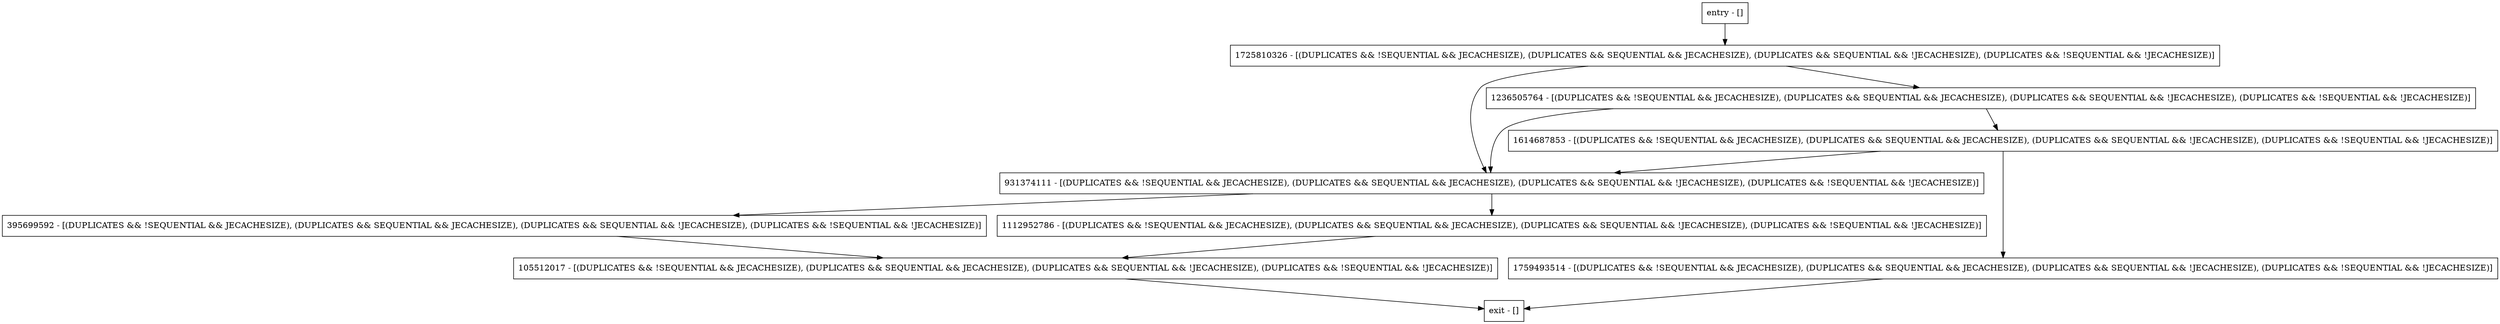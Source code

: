 digraph isBINDelta {
node [shape=record];
105512017 [label="105512017 - [(DUPLICATES && !SEQUENTIAL && JECACHESIZE), (DUPLICATES && SEQUENTIAL && JECACHESIZE), (DUPLICATES && SEQUENTIAL && !JECACHESIZE), (DUPLICATES && !SEQUENTIAL && !JECACHESIZE)]"];
entry [label="entry - []"];
exit [label="exit - []"];
395699592 [label="395699592 - [(DUPLICATES && !SEQUENTIAL && JECACHESIZE), (DUPLICATES && SEQUENTIAL && JECACHESIZE), (DUPLICATES && SEQUENTIAL && !JECACHESIZE), (DUPLICATES && !SEQUENTIAL && !JECACHESIZE)]"];
931374111 [label="931374111 - [(DUPLICATES && !SEQUENTIAL && JECACHESIZE), (DUPLICATES && SEQUENTIAL && JECACHESIZE), (DUPLICATES && SEQUENTIAL && !JECACHESIZE), (DUPLICATES && !SEQUENTIAL && !JECACHESIZE)]"];
1725810326 [label="1725810326 - [(DUPLICATES && !SEQUENTIAL && JECACHESIZE), (DUPLICATES && SEQUENTIAL && JECACHESIZE), (DUPLICATES && SEQUENTIAL && !JECACHESIZE), (DUPLICATES && !SEQUENTIAL && !JECACHESIZE)]"];
1236505764 [label="1236505764 - [(DUPLICATES && !SEQUENTIAL && JECACHESIZE), (DUPLICATES && SEQUENTIAL && JECACHESIZE), (DUPLICATES && SEQUENTIAL && !JECACHESIZE), (DUPLICATES && !SEQUENTIAL && !JECACHESIZE)]"];
1614687853 [label="1614687853 - [(DUPLICATES && !SEQUENTIAL && JECACHESIZE), (DUPLICATES && SEQUENTIAL && JECACHESIZE), (DUPLICATES && SEQUENTIAL && !JECACHESIZE), (DUPLICATES && !SEQUENTIAL && !JECACHESIZE)]"];
1759493514 [label="1759493514 - [(DUPLICATES && !SEQUENTIAL && JECACHESIZE), (DUPLICATES && SEQUENTIAL && JECACHESIZE), (DUPLICATES && SEQUENTIAL && !JECACHESIZE), (DUPLICATES && !SEQUENTIAL && !JECACHESIZE)]"];
1112952786 [label="1112952786 - [(DUPLICATES && !SEQUENTIAL && JECACHESIZE), (DUPLICATES && SEQUENTIAL && JECACHESIZE), (DUPLICATES && SEQUENTIAL && !JECACHESIZE), (DUPLICATES && !SEQUENTIAL && !JECACHESIZE)]"];
entry;
exit;
105512017 -> exit;
entry -> 1725810326;
395699592 -> 105512017;
931374111 -> 395699592;
931374111 -> 1112952786;
1725810326 -> 931374111;
1725810326 -> 1236505764;
1236505764 -> 931374111;
1236505764 -> 1614687853;
1614687853 -> 931374111;
1614687853 -> 1759493514;
1759493514 -> exit;
1112952786 -> 105512017;
}
